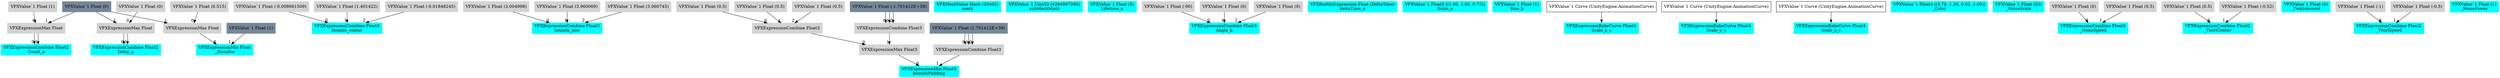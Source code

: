 digraph G {
node0 [shape="box" color="cyan" style="filled" label="VFXExpressionCombine Float2
Count_a"]
node1 [shape="box" color="lightgray" style="filled" label="VFXExpressionMax Float"]
node2 [shape="box" color="lightgray" style="filled" label="VFXValue`1 Float (1)"]
node3 [shape="box" color="lightslategray" style="filled" label="VFXValue`1 Float (0)"]
node4 [shape="box" color="cyan" style="filled" label="VFXExpressionCombine Float2
Delay_a"]
node5 [shape="box" color="lightgray" style="filled" label="VFXExpressionMax Float"]
node6 [shape="box" color="lightgray" style="filled" label="VFXValue`1 Float (0)"]
node7 [shape="box" color="cyan" style="filled" label="VFXExpressionCombine Float3
bounds_center"]
node8 [shape="box" color="lightgray" style="filled" label="VFXValue`1 Float (-0.008661509)"]
node9 [shape="box" color="lightgray" style="filled" label="VFXValue`1 Float (1.401422)"]
node10 [shape="box" color="lightgray" style="filled" label="VFXValue`1 Float (-0.01848245)"]
node11 [shape="box" color="cyan" style="filled" label="VFXExpressionCombine Float3
bounds_size"]
node12 [shape="box" color="lightgray" style="filled" label="VFXValue`1 Float (3.004998)"]
node13 [shape="box" color="lightgray" style="filled" label="VFXValue`1 Float (3.960069)"]
node14 [shape="box" color="lightgray" style="filled" label="VFXValue`1 Float (3.060745)"]
node15 [shape="box" color="cyan" style="filled" label="VFXExpressionMin Float3
boundsPadding"]
node16 [shape="box" color="lightgray" style="filled" label="VFXExpressionMax Float3"]
node17 [shape="box" color="lightgray" style="filled" label="VFXExpressionCombine Float3"]
node18 [shape="box" color="lightgray" style="filled" label="VFXValue`1 Float (0.5)"]
node19 [shape="box" color="lightgray" style="filled" label="VFXValue`1 Float (0.5)"]
node20 [shape="box" color="lightgray" style="filled" label="VFXValue`1 Float (0.5)"]
node21 [shape="box" color="lightgray" style="filled" label="VFXExpressionCombine Float3"]
node22 [shape="box" color="lightslategray" style="filled" label="VFXValue`1 Float (-1.701412E+38)"]
node23 [shape="box" color="lightgray" style="filled" label="VFXExpressionCombine Float3"]
node24 [shape="box" color="lightslategray" style="filled" label="VFXValue`1 Float (1.701412E+38)"]
node25 [shape="box" color="cyan" style="filled" label="VFXMeshValue Mesh (29402)
mesh"]
node26 [shape="box" color="cyan" style="filled" label="VFXValue`1 Uint32 (4294967295)
subMeshMask"]
node27 [shape="box" color="cyan" style="filled" label="VFXValue`1 Float (5)
Lifetime_a"]
node28 [shape="box" color="cyan" style="filled" label="VFXExpressionCombine Float3
Angle_b"]
node29 [shape="box" color="lightgray" style="filled" label="VFXValue`1 Float (-90)"]
node30 [shape="box" color="lightgray" style="filled" label="VFXValue`1 Float (0)"]
node31 [shape="box" color="lightgray" style="filled" label="VFXValue`1 Float (0)"]
node32 [shape="box" color="cyan" style="filled" label="VFXBuiltInExpression Float (DeltaTime)
deltaTime_a"]
node33 [shape="box" color="cyan" style="filled" label="VFXValue`1 Float3 ((1.00, 1.00, 0.75))
Scale_a"]
node34 [shape="box" color="cyan" style="filled" label="VFXValue`1 Float (1)
Size_b"]
node35 [shape="box" color="cyan" style="filled" label="VFXExpressionBakeCurve Float4
Scale_x_c"]
node36 [shape="box" label="VFXValue`1 Curve (UnityEngine.AnimationCurve)"]
node37 [shape="box" color="cyan" style="filled" label="VFXExpressionBakeCurve Float4
Scale_y_c"]
node38 [shape="box" label="VFXValue`1 Curve (UnityEngine.AnimationCurve)"]
node39 [shape="box" color="cyan" style="filled" label="VFXExpressionBakeCurve Float4
Scale_z_c"]
node40 [shape="box" label="VFXValue`1 Curve (UnityEngine.AnimationCurve)"]
node41 [shape="box" color="cyan" style="filled" label="VFXValue`1 Float4 ((3.78, 1.30, 0.62, 1.00))
_Color"]
node42 [shape="box" color="cyan" style="filled" label="VFXExpressionMin Float
_Dissolve"]
node43 [shape="box" color="lightgray" style="filled" label="VFXExpressionMax Float"]
node44 [shape="box" color="lightgray" style="filled" label="VFXValue`1 Float (0.515)"]
node45 [shape="box" color="lightslategray" style="filled" label="VFXValue`1 Float (1)"]
node46 [shape="box" color="cyan" style="filled" label="VFXValue`1 Float (20)
_NoiseScale"]
node47 [shape="box" color="cyan" style="filled" label="VFXExpressionCombine Float2
_NoiseSpeed"]
node48 [shape="box" color="lightgray" style="filled" label="VFXValue`1 Float (0)"]
node49 [shape="box" color="lightgray" style="filled" label="VFXValue`1 Float (0.5)"]
node50 [shape="box" color="cyan" style="filled" label="VFXExpressionCombine Float2
_TwirlCenter"]
node51 [shape="box" color="lightgray" style="filled" label="VFXValue`1 Float (0.5)"]
node52 [shape="box" color="lightgray" style="filled" label="VFXValue`1 Float (-0.52)"]
node53 [shape="box" color="cyan" style="filled" label="VFXValue`1 Float (8)
_TwirlAmount"]
node54 [shape="box" color="cyan" style="filled" label="VFXExpressionCombine Float2
_TwirlSpeed"]
node55 [shape="box" color="lightgray" style="filled" label="VFXValue`1 Float (-1)"]
node56 [shape="box" color="lightgray" style="filled" label="VFXValue`1 Float (-0.5)"]
node57 [shape="box" color="cyan" style="filled" label="VFXValue`1 Float (1)
_NoisePower"]
node1 -> node0 [headlabel="0"]
node1 -> node0 [headlabel="1"]
node2 -> node1 [headlabel="0"]
node3 -> node1 [headlabel="1"]
node5 -> node4 [headlabel="0"]
node5 -> node4 [headlabel="1"]
node6 -> node5 [headlabel="0"]
node3 -> node5 [headlabel="1"]
node8 -> node7 [headlabel="0"]
node9 -> node7 [headlabel="1"]
node10 -> node7 [headlabel="2"]
node12 -> node11 [headlabel="0"]
node13 -> node11 [headlabel="1"]
node14 -> node11 [headlabel="2"]
node16 -> node15 [headlabel="0"]
node23 -> node15 [headlabel="1"]
node17 -> node16 [headlabel="0"]
node21 -> node16 [headlabel="1"]
node18 -> node17 [headlabel="0"]
node19 -> node17 [headlabel="1"]
node20 -> node17 [headlabel="2"]
node22 -> node21 [headlabel="0"]
node22 -> node21 [headlabel="1"]
node22 -> node21 [headlabel="2"]
node24 -> node23 [headlabel="0"]
node24 -> node23 [headlabel="1"]
node24 -> node23 [headlabel="2"]
node29 -> node28 [headlabel="0"]
node30 -> node28 [headlabel="1"]
node31 -> node28 [headlabel="2"]
node36 -> node35 
node38 -> node37 
node40 -> node39 
node43 -> node42 [headlabel="0"]
node45 -> node42 [headlabel="1"]
node44 -> node43 [headlabel="0"]
node3 -> node43 [headlabel="1"]
node48 -> node47 [headlabel="0"]
node49 -> node47 [headlabel="1"]
node51 -> node50 [headlabel="0"]
node52 -> node50 [headlabel="1"]
node55 -> node54 [headlabel="0"]
node56 -> node54 [headlabel="1"]
}

